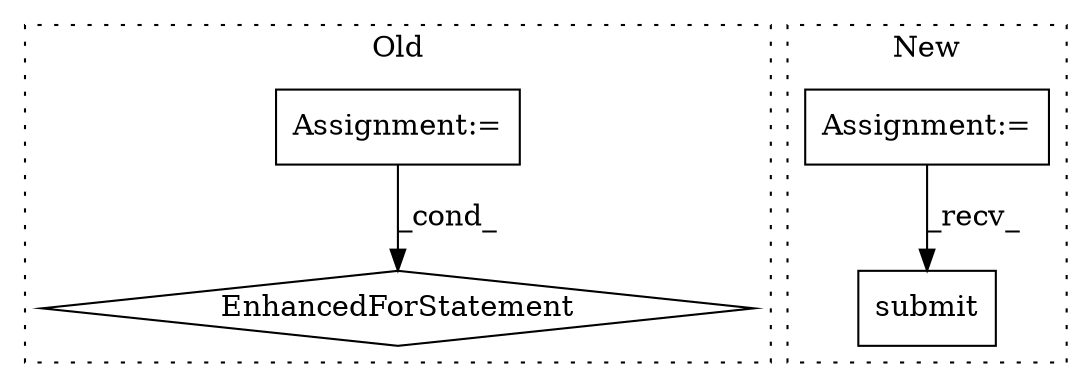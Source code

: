 digraph G {
subgraph cluster0 {
1 [label="EnhancedForStatement" a="70" s="8120,8212" l="53,2" shape="diamond"];
3 [label="Assignment:=" a="7" s="8120,8212" l="53,2" shape="box"];
label = "Old";
style="dotted";
}
subgraph cluster1 {
2 [label="submit" a="32" s="8610,8644" l="7,1" shape="box"];
4 [label="Assignment:=" a="7" s="8392" l="8" shape="box"];
label = "New";
style="dotted";
}
3 -> 1 [label="_cond_"];
4 -> 2 [label="_recv_"];
}